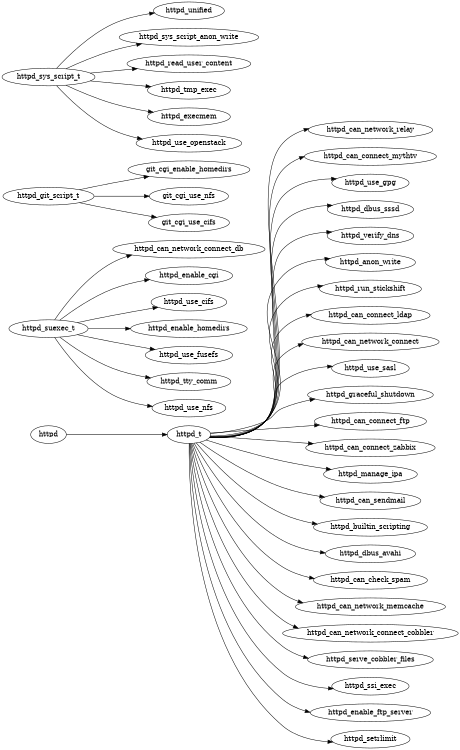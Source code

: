 // None
digraph http_finite_state_machine {
rankdir=LR
size="8,5"
	httpd
	httpd_t
		httpd -> httpd_t
	httpd_can_network_relay
	httpd_t
		httpd_t -> httpd_can_network_relay
	httpd_can_connect_mythtv
	httpd_t
		httpd_t -> httpd_can_connect_mythtv
	httpd_can_network_connect_db
	httpd_suexec_t
		httpd_suexec_t -> httpd_can_network_connect_db
	httpd_use_gpg
	httpd_t
		httpd_t -> httpd_use_gpg
	httpd_dbus_sssd
	httpd_t
		httpd_t -> httpd_dbus_sssd
	httpd_enable_cgi
	httpd_suexec_t
		httpd_suexec_t -> httpd_enable_cgi
	httpd_verify_dns
	httpd_t
		httpd_t -> httpd_verify_dns
	git_cgi_enable_homedirs
	httpd_git_script_t
		httpd_git_script_t -> git_cgi_enable_homedirs
	httpd_anon_write
	httpd_t
		httpd_t -> httpd_anon_write
	httpd_use_cifs
	httpd_suexec_t
		httpd_suexec_t -> httpd_use_cifs
	httpd_enable_homedirs
	httpd_suexec_t
		httpd_suexec_t -> httpd_enable_homedirs
	httpd_unified
	httpd_sys_script_t
		httpd_sys_script_t -> httpd_unified
	httpd_run_stickshift
	httpd_t
		httpd_t -> httpd_run_stickshift
	httpd_use_fusefs
	httpd_suexec_t
		httpd_suexec_t -> httpd_use_fusefs
	httpd_can_connect_ldap
	httpd_t
		httpd_t -> httpd_can_connect_ldap
	httpd_can_network_connect
	httpd_t
		httpd_t -> httpd_can_network_connect
	httpd_use_sasl
	httpd_t
		httpd_t -> httpd_use_sasl
	httpd_tty_comm
	httpd_suexec_t
		httpd_suexec_t -> httpd_tty_comm
	httpd_sys_script_anon_write
	httpd_sys_script_t
		httpd_sys_script_t -> httpd_sys_script_anon_write
	git_cgi_use_nfs
	httpd_git_script_t
		httpd_git_script_t -> git_cgi_use_nfs
	httpd_graceful_shutdown
	httpd_t
		httpd_t -> httpd_graceful_shutdown
	httpd_can_connect_ftp
	httpd_t
		httpd_t -> httpd_can_connect_ftp
	httpd_read_user_content
	httpd_sys_script_t
		httpd_sys_script_t -> httpd_read_user_content
	httpd_use_nfs
	httpd_suexec_t
		httpd_suexec_t -> httpd_use_nfs
	httpd_can_connect_zabbix
	httpd_t
		httpd_t -> httpd_can_connect_zabbix
	httpd_tmp_exec
	httpd_sys_script_t
		httpd_sys_script_t -> httpd_tmp_exec
	httpd_manage_ipa
	httpd_t
		httpd_t -> httpd_manage_ipa
	httpd_can_sendmail
	httpd_t
		httpd_t -> httpd_can_sendmail
	httpd_builtin_scripting
	httpd_t
		httpd_t -> httpd_builtin_scripting
	httpd_dbus_avahi
	httpd_t
		httpd_t -> httpd_dbus_avahi
	httpd_can_check_spam
	httpd_t
		httpd_t -> httpd_can_check_spam
	httpd_can_network_memcache
	httpd_t
		httpd_t -> httpd_can_network_memcache
	httpd_can_network_connect_cobbler
	httpd_t
		httpd_t -> httpd_can_network_connect_cobbler
	httpd_serve_cobbler_files
	httpd_t
		httpd_t -> httpd_serve_cobbler_files
	git_cgi_use_cifs
	httpd_git_script_t
		httpd_git_script_t -> git_cgi_use_cifs
	httpd_execmem
	httpd_sys_script_t
		httpd_sys_script_t -> httpd_execmem
	httpd_ssi_exec
	httpd_t
		httpd_t -> httpd_ssi_exec
	httpd_use_openstack
	httpd_sys_script_t
		httpd_sys_script_t -> httpd_use_openstack
	httpd_enable_ftp_server
	httpd_t
		httpd_t -> httpd_enable_ftp_server
	httpd_setrlimit
	httpd_t
		httpd_t -> httpd_setrlimit
}